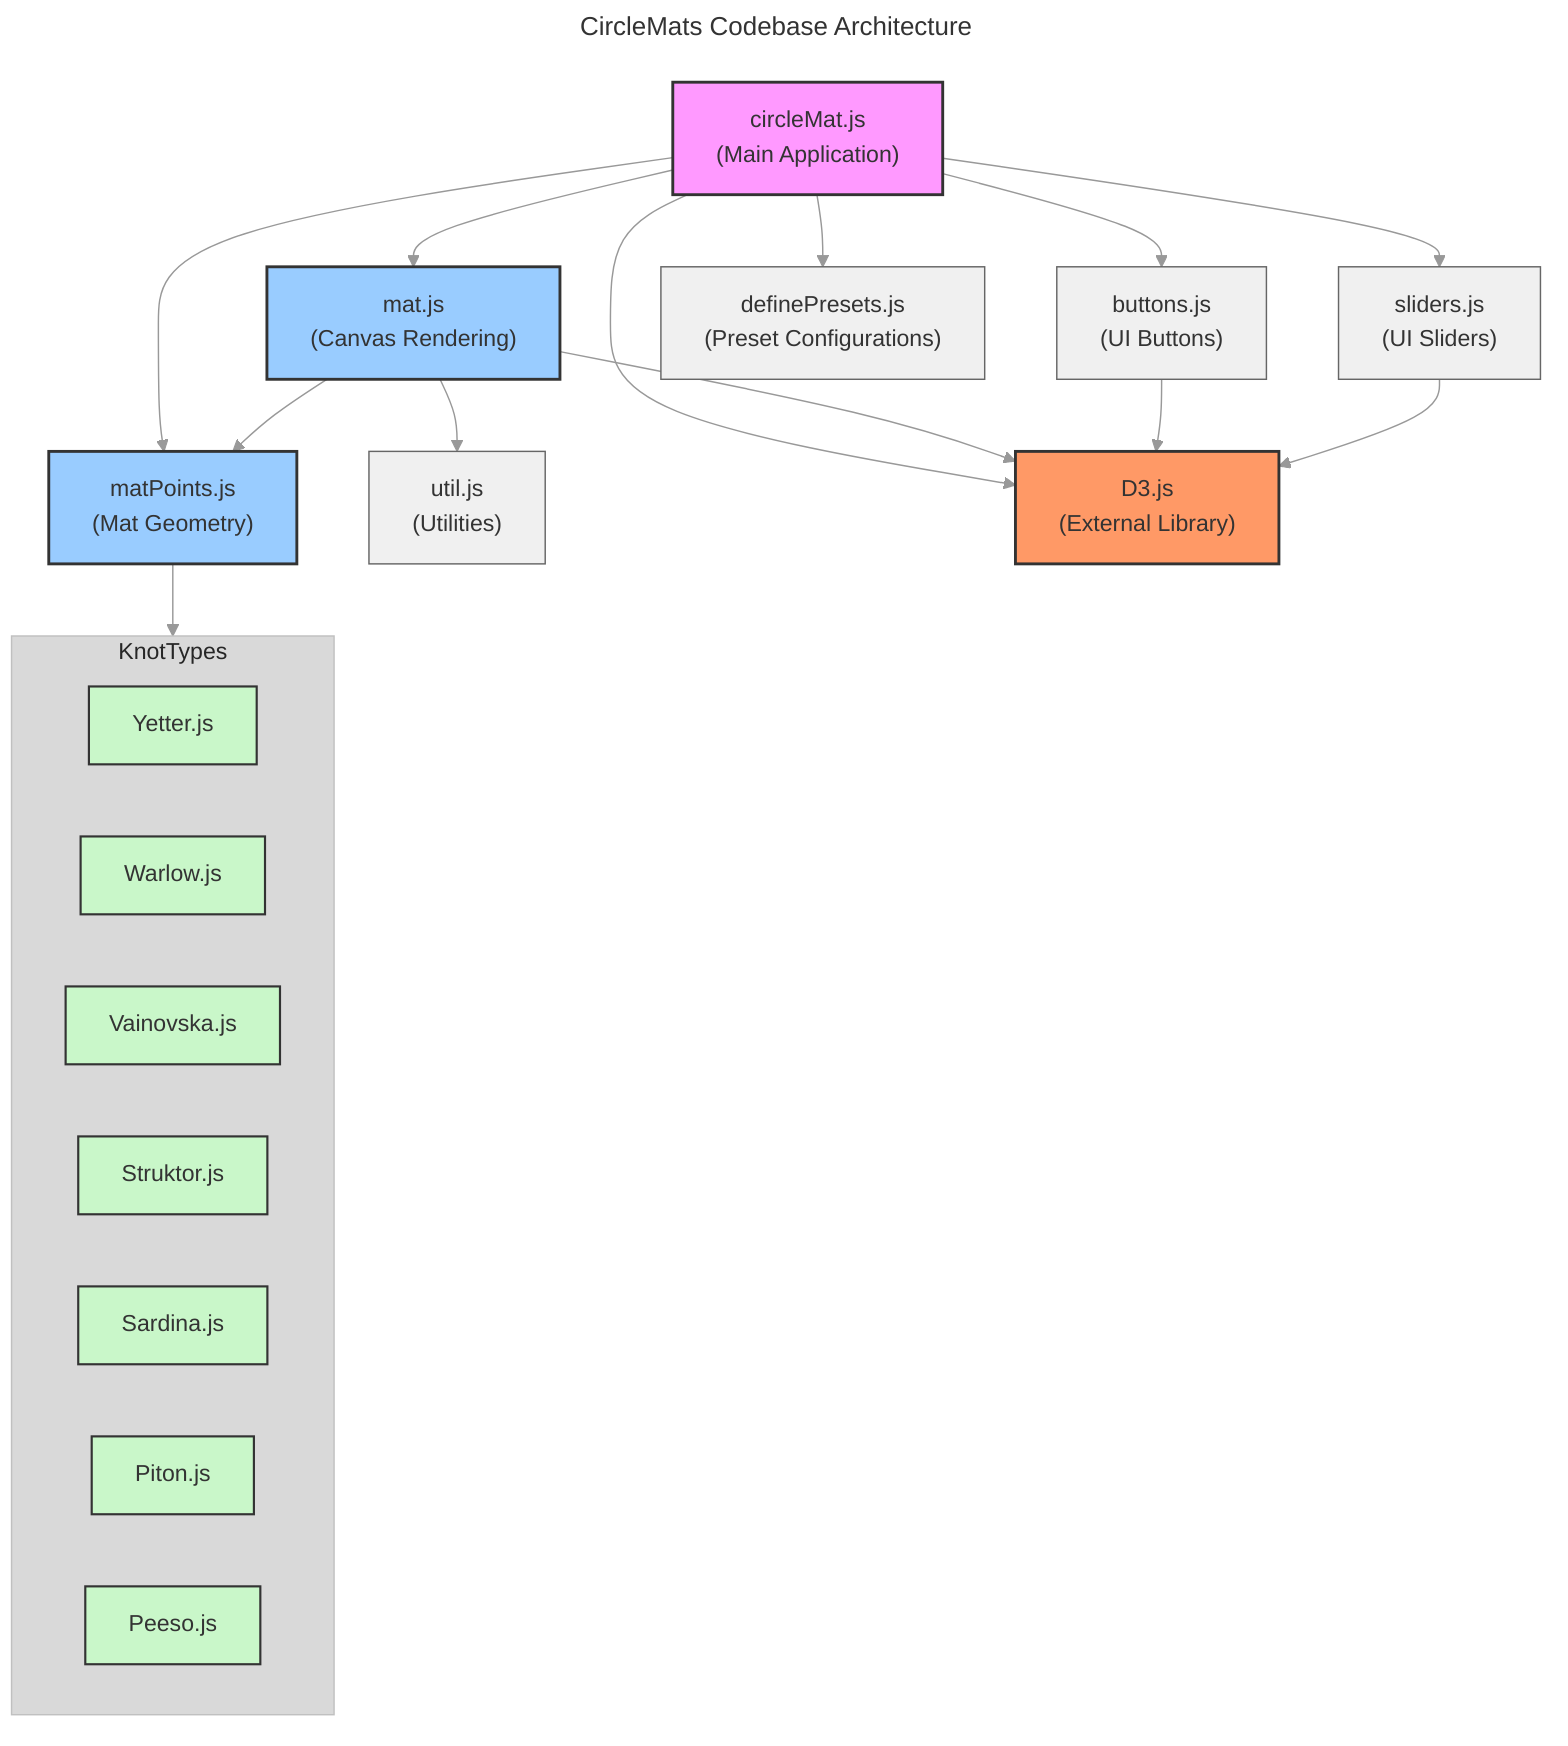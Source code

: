 ---
title: CircleMats Codebase Architecture
description: Visualization of module relationships and dependencies in the CircleMats project.
---

%%{init: {'theme': 'base', 'themeVariables': { 'primaryColor': '#f0f0f0', 'primaryTextColor': '#333', 'primaryBorderColor': '#666', 'lineColor': '#999', 'secondaryColor': '#e6e6e6', 'tertiaryColor': '#d9d9d9'}}}%%

graph TD
    %% Main Application File
    circleMat.js["circleMat.js<br/>(Main Application)"]
    
    %% Core Modules
    mat.js["mat.js<br/>(Canvas Rendering)"]
    matPoints.js["matPoints.js<br/>(Mat Geometry)"]
    
    %% UI Components
    buttons.js["buttons.js<br/>(UI Buttons)"]
    sliders.js["sliders.js<br/>(UI Sliders)"]
    
    %% Knot Implementations
    subgraph "KnotTypes"
        Yetter.js
        Warlow.js
        Vainovska.js
        Struktor.js
        Sardina.js
        Piton.js
        Peeso.js
    end
    
    %% Utility
    util.js["util.js<br/>(Utilities)"]
    definePresets.js["definePresets.js<br/>(Preset Configurations)"]
    
    %% D3.js Dependency
    D3["D3.js<br/>(External Library)"]
    
    %% Relationships
    circleMat.js --> D3
    circleMat.js --> mat.js
    circleMat.js --> matPoints.js
    circleMat.js --> buttons.js
    circleMat.js --> sliders.js
    circleMat.js --> definePresets.js
    
    mat.js --> matPoints.js
    mat.js --> util.js
    mat.js --> D3
    
    buttons.js --> D3
    sliders.js --> D3
    
    matPoints.js --> KnotTypes
    
    style circleMat.js fill:#f9f,stroke:#333,stroke-width:2px
    style D3 fill:#f96,stroke:#333,stroke-width:2px
    style mat.js fill:#9cf,stroke:#333,stroke-width:2px
    style matPoints.js fill:#9cf,stroke:#333,stroke-width:2px
    
    classDef knot fill:#c9f7c9,stroke:#333,stroke-width:1.5px
    class Yetter.js,Warlow.js,Vainovska.js,Struktor.js,Sardina.js,Piton.js,Peeso.js knot